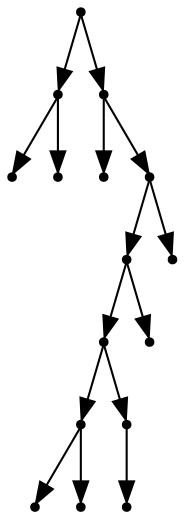 digraph {
  15 [shape=point];
  2 [shape=point];
  0 [shape=point];
  1 [shape=point];
  14 [shape=point];
  3 [shape=point];
  13 [shape=point];
  11 [shape=point];
  9 [shape=point];
  6 [shape=point];
  4 [shape=point];
  5 [shape=point];
  8 [shape=point];
  7 [shape=point];
  10 [shape=point];
  12 [shape=point];
15 -> 2;
2 -> 0;
2 -> 1;
15 -> 14;
14 -> 3;
14 -> 13;
13 -> 11;
11 -> 9;
9 -> 6;
6 -> 4;
6 -> 5;
9 -> 8;
8 -> 7;
11 -> 10;
13 -> 12;
}
